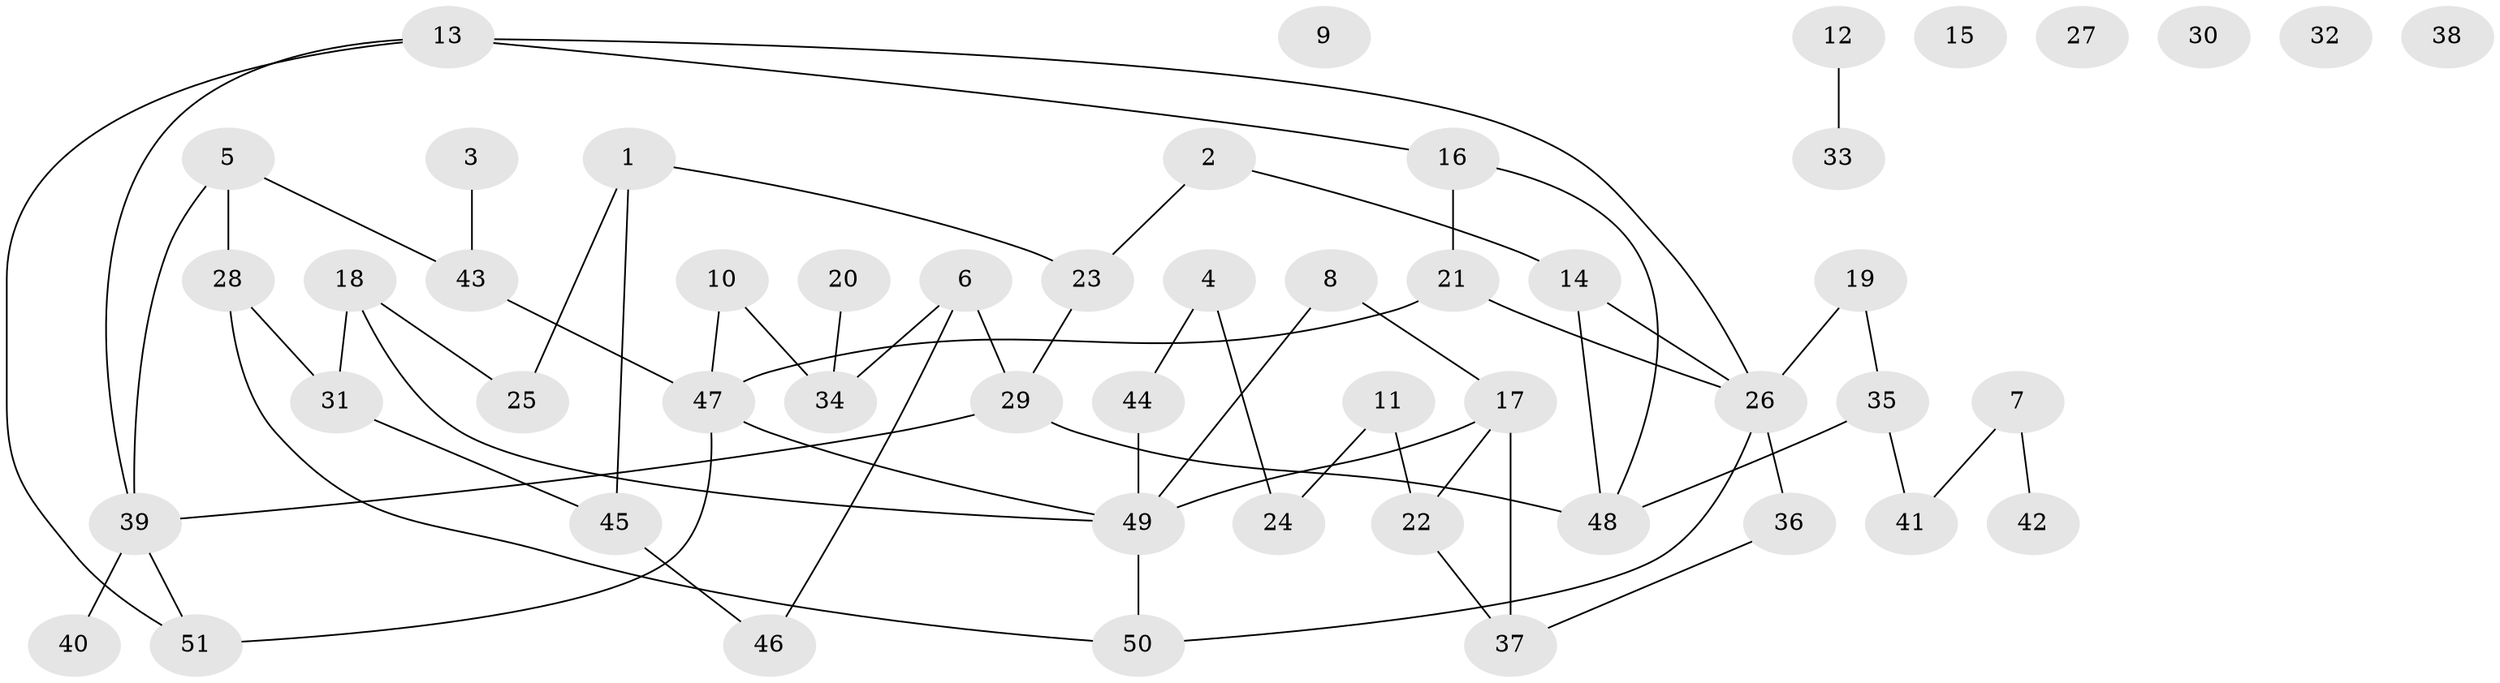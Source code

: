 // Generated by graph-tools (version 1.1) at 2025/33/03/09/25 02:33:48]
// undirected, 51 vertices, 62 edges
graph export_dot {
graph [start="1"]
  node [color=gray90,style=filled];
  1;
  2;
  3;
  4;
  5;
  6;
  7;
  8;
  9;
  10;
  11;
  12;
  13;
  14;
  15;
  16;
  17;
  18;
  19;
  20;
  21;
  22;
  23;
  24;
  25;
  26;
  27;
  28;
  29;
  30;
  31;
  32;
  33;
  34;
  35;
  36;
  37;
  38;
  39;
  40;
  41;
  42;
  43;
  44;
  45;
  46;
  47;
  48;
  49;
  50;
  51;
  1 -- 23;
  1 -- 25;
  1 -- 45;
  2 -- 14;
  2 -- 23;
  3 -- 43;
  4 -- 24;
  4 -- 44;
  5 -- 28;
  5 -- 39;
  5 -- 43;
  6 -- 29;
  6 -- 34;
  6 -- 46;
  7 -- 41;
  7 -- 42;
  8 -- 17;
  8 -- 49;
  10 -- 34;
  10 -- 47;
  11 -- 22;
  11 -- 24;
  12 -- 33;
  13 -- 16;
  13 -- 26;
  13 -- 39;
  13 -- 51;
  14 -- 26;
  14 -- 48;
  16 -- 21;
  16 -- 48;
  17 -- 22;
  17 -- 37;
  17 -- 49;
  18 -- 25;
  18 -- 31;
  18 -- 49;
  19 -- 26;
  19 -- 35;
  20 -- 34;
  21 -- 26;
  21 -- 47;
  22 -- 37;
  23 -- 29;
  26 -- 36;
  26 -- 50;
  28 -- 31;
  28 -- 50;
  29 -- 39;
  29 -- 48;
  31 -- 45;
  35 -- 41;
  35 -- 48;
  36 -- 37;
  39 -- 40;
  39 -- 51;
  43 -- 47;
  44 -- 49;
  45 -- 46;
  47 -- 49;
  47 -- 51;
  49 -- 50;
}
